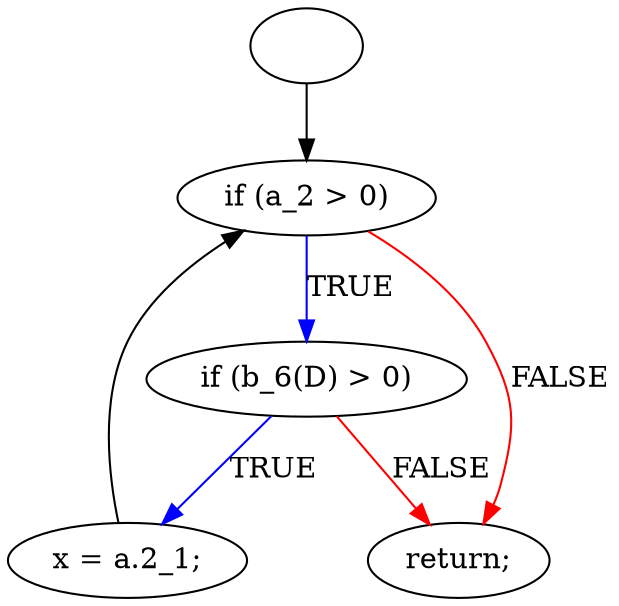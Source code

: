 digraph { // mcdc009a
    A2 [label=""];
    A3 [label="x = a.2_1;"];
    A4 [label="if (a_2 > 0)"];
    A5 [label="if (b_6(D) > 0)"];
    A6 [label="return;"];
    A2 -> A4 [label="", color="black"];
    A3 -> A4 [label="", color="black"];
    A4 -> A5 [label="TRUE", color="blue"];
    A4 -> A6 [label="FALSE", color="red"];
    A5 -> A3 [label="TRUE", color="blue"];
    A5 -> A6 [label="FALSE", color="red"];
}
